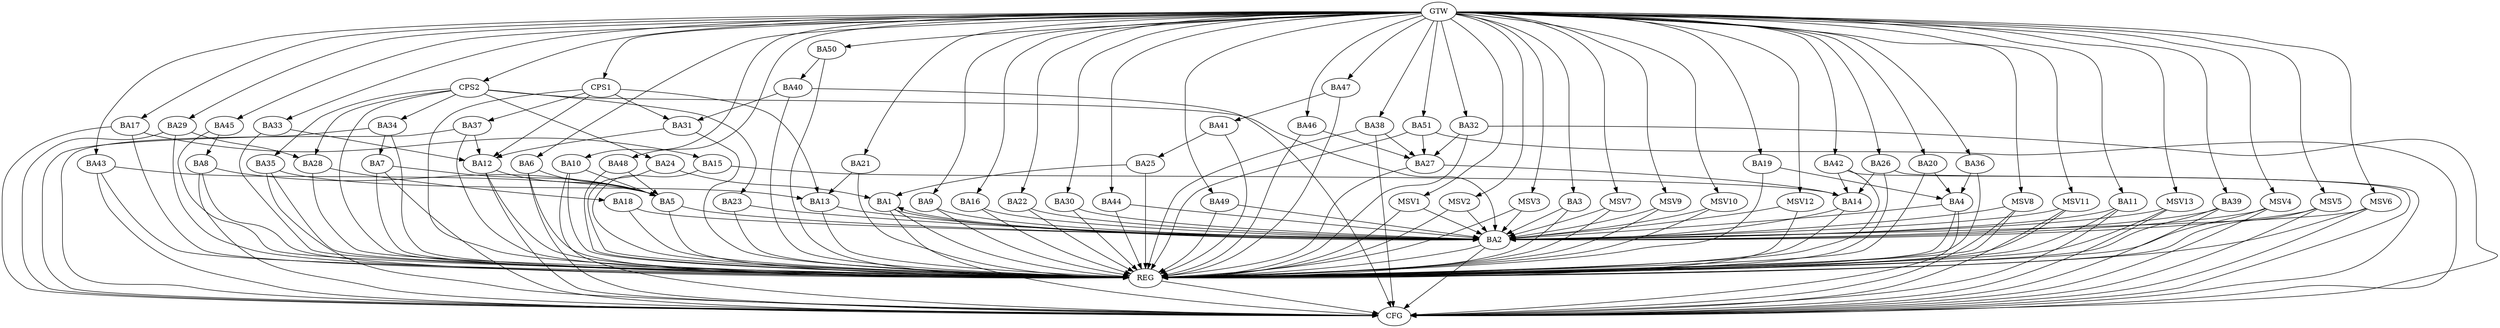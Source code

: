 strict digraph G {
  BA1 [ label="BA1" ];
  BA2 [ label="BA2" ];
  BA3 [ label="BA3" ];
  BA4 [ label="BA4" ];
  BA5 [ label="BA5" ];
  BA6 [ label="BA6" ];
  BA7 [ label="BA7" ];
  BA8 [ label="BA8" ];
  BA9 [ label="BA9" ];
  BA10 [ label="BA10" ];
  BA11 [ label="BA11" ];
  BA12 [ label="BA12" ];
  BA13 [ label="BA13" ];
  BA14 [ label="BA14" ];
  BA15 [ label="BA15" ];
  BA16 [ label="BA16" ];
  BA17 [ label="BA17" ];
  BA18 [ label="BA18" ];
  BA19 [ label="BA19" ];
  BA20 [ label="BA20" ];
  BA21 [ label="BA21" ];
  BA22 [ label="BA22" ];
  BA23 [ label="BA23" ];
  BA24 [ label="BA24" ];
  BA25 [ label="BA25" ];
  BA26 [ label="BA26" ];
  BA27 [ label="BA27" ];
  BA28 [ label="BA28" ];
  BA29 [ label="BA29" ];
  BA30 [ label="BA30" ];
  BA31 [ label="BA31" ];
  BA32 [ label="BA32" ];
  BA33 [ label="BA33" ];
  BA34 [ label="BA34" ];
  BA35 [ label="BA35" ];
  BA36 [ label="BA36" ];
  BA37 [ label="BA37" ];
  BA38 [ label="BA38" ];
  BA39 [ label="BA39" ];
  BA40 [ label="BA40" ];
  BA41 [ label="BA41" ];
  BA42 [ label="BA42" ];
  BA43 [ label="BA43" ];
  BA44 [ label="BA44" ];
  BA45 [ label="BA45" ];
  BA46 [ label="BA46" ];
  BA47 [ label="BA47" ];
  BA48 [ label="BA48" ];
  BA49 [ label="BA49" ];
  BA50 [ label="BA50" ];
  BA51 [ label="BA51" ];
  CPS1 [ label="CPS1" ];
  CPS2 [ label="CPS2" ];
  GTW [ label="GTW" ];
  REG [ label="REG" ];
  CFG [ label="CFG" ];
  MSV1 [ label="MSV1" ];
  MSV2 [ label="MSV2" ];
  MSV3 [ label="MSV3" ];
  MSV4 [ label="MSV4" ];
  MSV5 [ label="MSV5" ];
  MSV6 [ label="MSV6" ];
  MSV7 [ label="MSV7" ];
  MSV8 [ label="MSV8" ];
  MSV9 [ label="MSV9" ];
  MSV10 [ label="MSV10" ];
  MSV11 [ label="MSV11" ];
  MSV12 [ label="MSV12" ];
  MSV13 [ label="MSV13" ];
  BA1 -> BA2;
  BA2 -> BA1;
  BA3 -> BA2;
  BA4 -> BA2;
  BA5 -> BA2;
  BA6 -> BA5;
  BA7 -> BA5;
  BA8 -> BA5;
  BA9 -> BA2;
  BA10 -> BA5;
  BA11 -> BA2;
  BA12 -> BA5;
  BA13 -> BA2;
  BA14 -> BA2;
  BA15 -> BA14;
  BA16 -> BA2;
  BA17 -> BA15;
  BA18 -> BA2;
  BA19 -> BA4;
  BA20 -> BA4;
  BA21 -> BA13;
  BA22 -> BA2;
  BA23 -> BA2;
  BA24 -> BA1;
  BA25 -> BA1;
  BA26 -> BA14;
  BA27 -> BA14;
  BA28 -> BA18;
  BA29 -> BA28;
  BA30 -> BA2;
  BA31 -> BA12;
  BA32 -> BA27;
  BA33 -> BA12;
  BA34 -> BA7;
  BA35 -> BA13;
  BA36 -> BA4;
  BA37 -> BA12;
  BA38 -> BA27;
  BA39 -> BA2;
  BA40 -> BA31;
  BA41 -> BA25;
  BA42 -> BA14;
  BA43 -> BA5;
  BA44 -> BA2;
  BA45 -> BA8;
  BA46 -> BA27;
  BA47 -> BA41;
  BA48 -> BA5;
  BA49 -> BA2;
  BA50 -> BA40;
  BA51 -> BA27;
  CPS1 -> BA12;
  CPS1 -> BA13;
  CPS1 -> BA37;
  CPS1 -> BA31;
  CPS2 -> BA24;
  CPS2 -> BA34;
  CPS2 -> BA23;
  CPS2 -> BA35;
  CPS2 -> BA2;
  CPS2 -> BA28;
  GTW -> BA3;
  GTW -> BA6;
  GTW -> BA9;
  GTW -> BA10;
  GTW -> BA11;
  GTW -> BA16;
  GTW -> BA17;
  GTW -> BA19;
  GTW -> BA20;
  GTW -> BA21;
  GTW -> BA22;
  GTW -> BA26;
  GTW -> BA29;
  GTW -> BA30;
  GTW -> BA32;
  GTW -> BA33;
  GTW -> BA36;
  GTW -> BA38;
  GTW -> BA39;
  GTW -> BA42;
  GTW -> BA43;
  GTW -> BA44;
  GTW -> BA45;
  GTW -> BA46;
  GTW -> BA47;
  GTW -> BA48;
  GTW -> BA49;
  GTW -> BA50;
  GTW -> BA51;
  GTW -> CPS1;
  GTW -> CPS2;
  BA1 -> REG;
  BA2 -> REG;
  BA3 -> REG;
  BA4 -> REG;
  BA5 -> REG;
  BA6 -> REG;
  BA7 -> REG;
  BA8 -> REG;
  BA9 -> REG;
  BA10 -> REG;
  BA11 -> REG;
  BA12 -> REG;
  BA13 -> REG;
  BA14 -> REG;
  BA15 -> REG;
  BA16 -> REG;
  BA17 -> REG;
  BA18 -> REG;
  BA19 -> REG;
  BA20 -> REG;
  BA21 -> REG;
  BA22 -> REG;
  BA23 -> REG;
  BA24 -> REG;
  BA25 -> REG;
  BA26 -> REG;
  BA27 -> REG;
  BA28 -> REG;
  BA29 -> REG;
  BA30 -> REG;
  BA31 -> REG;
  BA32 -> REG;
  BA33 -> REG;
  BA34 -> REG;
  BA35 -> REG;
  BA36 -> REG;
  BA37 -> REG;
  BA38 -> REG;
  BA39 -> REG;
  BA40 -> REG;
  BA41 -> REG;
  BA42 -> REG;
  BA43 -> REG;
  BA44 -> REG;
  BA45 -> REG;
  BA46 -> REG;
  BA47 -> REG;
  BA48 -> REG;
  BA49 -> REG;
  BA50 -> REG;
  BA51 -> REG;
  CPS1 -> REG;
  CPS2 -> REG;
  BA8 -> CFG;
  BA40 -> CFG;
  BA39 -> CFG;
  BA32 -> CFG;
  BA11 -> CFG;
  BA4 -> CFG;
  BA37 -> CFG;
  BA29 -> CFG;
  BA6 -> CFG;
  BA26 -> CFG;
  BA2 -> CFG;
  BA35 -> CFG;
  BA7 -> CFG;
  BA51 -> CFG;
  BA10 -> CFG;
  BA38 -> CFG;
  BA17 -> CFG;
  BA43 -> CFG;
  BA42 -> CFG;
  BA1 -> CFG;
  BA12 -> CFG;
  BA34 -> CFG;
  REG -> CFG;
  MSV1 -> BA2;
  MSV2 -> BA2;
  MSV3 -> BA2;
  MSV4 -> BA2;
  GTW -> MSV1;
  MSV1 -> REG;
  GTW -> MSV2;
  MSV2 -> REG;
  GTW -> MSV3;
  MSV3 -> REG;
  GTW -> MSV4;
  MSV4 -> REG;
  MSV4 -> CFG;
  MSV5 -> BA2;
  GTW -> MSV5;
  MSV5 -> REG;
  MSV5 -> CFG;
  MSV6 -> BA2;
  GTW -> MSV6;
  MSV6 -> REG;
  MSV6 -> CFG;
  MSV7 -> BA2;
  GTW -> MSV7;
  MSV7 -> REG;
  MSV8 -> BA2;
  MSV9 -> BA2;
  MSV10 -> BA2;
  GTW -> MSV8;
  MSV8 -> REG;
  MSV8 -> CFG;
  GTW -> MSV9;
  MSV9 -> REG;
  GTW -> MSV10;
  MSV10 -> REG;
  MSV11 -> BA2;
  MSV12 -> BA2;
  GTW -> MSV11;
  MSV11 -> REG;
  MSV11 -> CFG;
  GTW -> MSV12;
  MSV12 -> REG;
  MSV13 -> BA2;
  GTW -> MSV13;
  MSV13 -> REG;
  MSV13 -> CFG;
}
